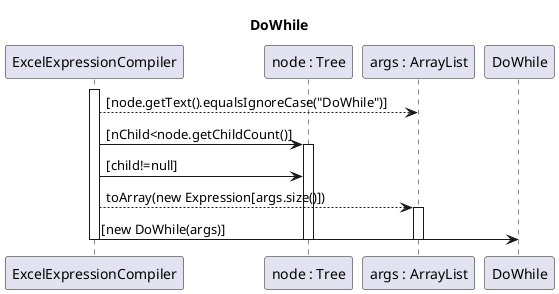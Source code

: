 @startuml doc-files/macros0_03_DesignDoWhile.png
title DoWhile

participant ExcelExpressionCompiler as EEC
participant "node : Tree" as NT
participant "args : ArrayList" as AAL

participant "DoWhile" as WD

activate EEC
EEC--> AAL: [node.getText().equalsIgnoreCase("DoWhile")]

EEC-> NT: [nChild<node.getChildCount()]
activate NT

EEC-> NT: [child!=null]

EEC--> AAL: toArray(new Expression[args.size()])
activate AAL

EEC-> WD: [new DoWhile(args)]
deactivate WD
deactivate AAL
deactivate NT
deactivate EEC
@enduml
